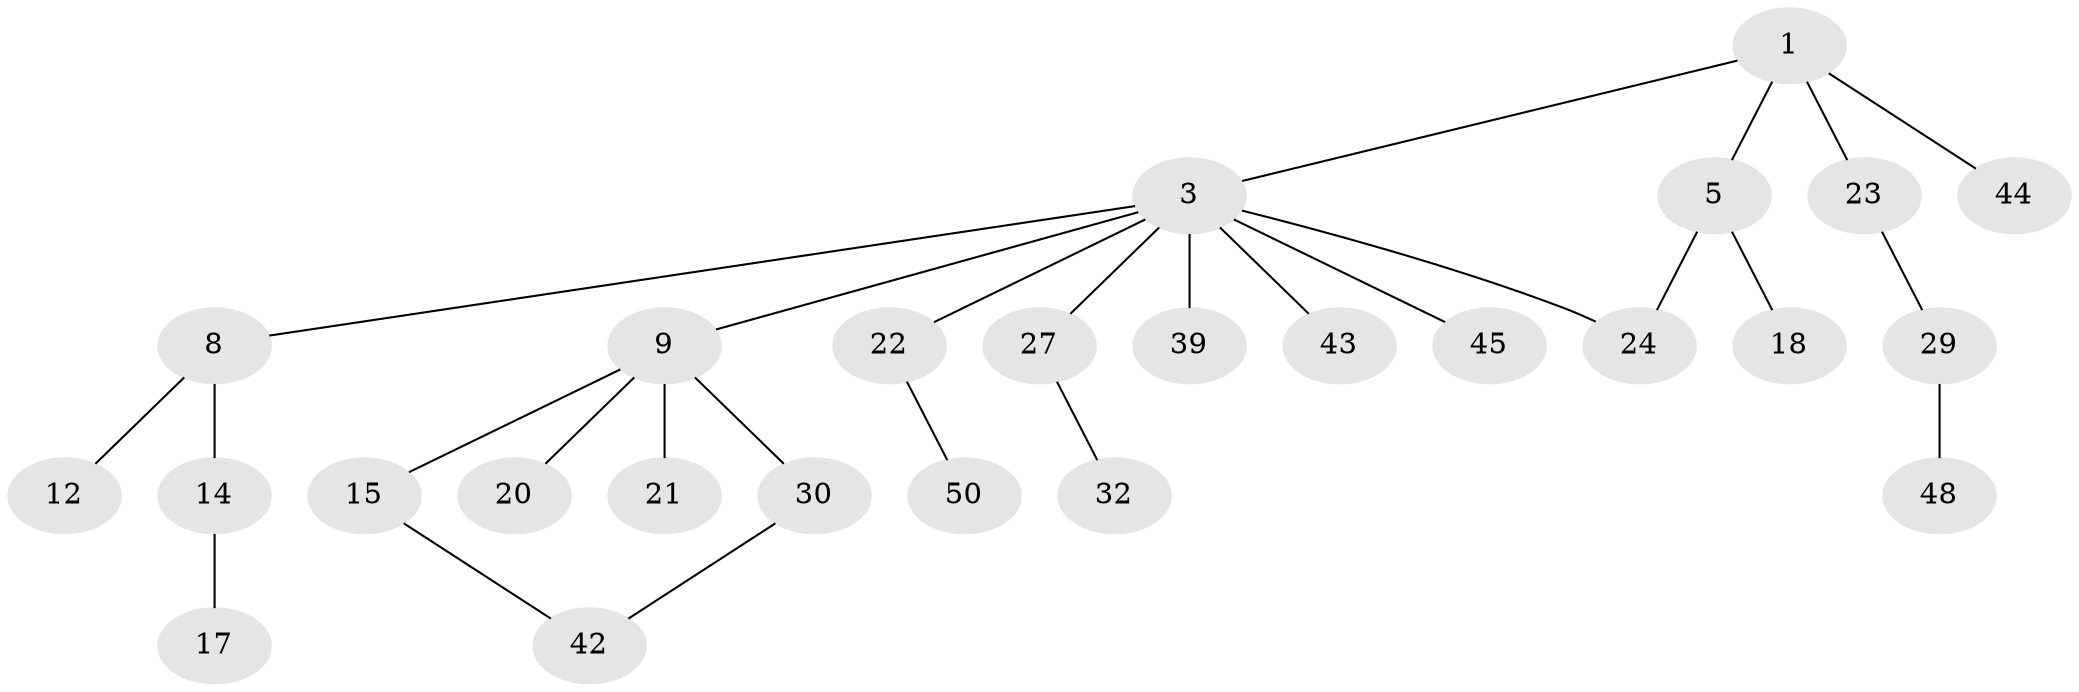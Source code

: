 // original degree distribution, {2: 0.3076923076923077, 5: 0.038461538461538464, 4: 0.09615384615384616, 6: 0.019230769230769232, 3: 0.09615384615384616, 1: 0.4423076923076923}
// Generated by graph-tools (version 1.1) at 2025/13/03/09/25 04:13:34]
// undirected, 26 vertices, 27 edges
graph export_dot {
graph [start="1"]
  node [color=gray90,style=filled];
  1 [super="+2+31"];
  3 [super="+4+6+47"];
  5 [super="+49+35+16"];
  8;
  9 [super="+10+11+51"];
  12;
  14;
  15;
  17 [super="+36+40+19"];
  18;
  20 [super="+28"];
  21;
  22 [super="+25"];
  23 [super="+26"];
  24;
  27 [super="+37"];
  29 [super="+33"];
  30 [super="+41"];
  32;
  39;
  42 [super="+52"];
  43 [super="+46"];
  44;
  45;
  48;
  50;
  1 -- 3;
  1 -- 5;
  1 -- 23;
  1 -- 44;
  3 -- 22;
  3 -- 39;
  3 -- 8;
  3 -- 9;
  3 -- 27;
  3 -- 24;
  3 -- 43;
  3 -- 45;
  5 -- 18;
  5 -- 24;
  8 -- 12;
  8 -- 14;
  9 -- 20;
  9 -- 21;
  9 -- 30;
  9 -- 15;
  14 -- 17;
  15 -- 42;
  22 -- 50;
  23 -- 29;
  27 -- 32;
  29 -- 48;
  30 -- 42;
}
